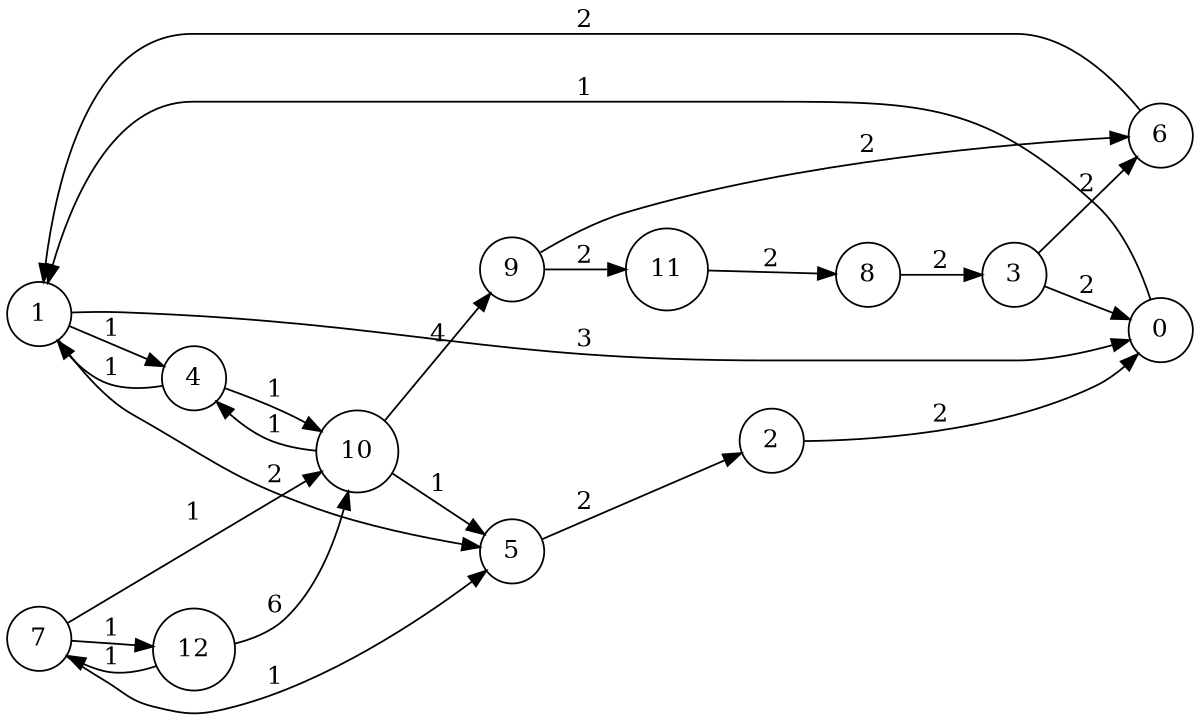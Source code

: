 digraph my_graph {
    rankdir=LR;
    size="8,5"
    node [shape = circle];
    1 -> 0 [label="3"];
    1 -> 4 [label="1"];
    1 -> 5 [label="2"];
    0 -> 1 [label="1"];
    6 -> 1 [label="2"];
    3 -> 6 [label="2"];
    3 -> 0 [label="2"];
    8 -> 3 [label="2"];
    11 -> 8 [label="2"];
    9 -> 11 [label="2"];
    9 -> 6 [label="2"];
    10 -> 9 [label="4"];
    10 -> 5 [label="1"];
    10 -> 4 [label="1"];
    12 -> 10 [label="6"];
    12 -> 7 [label="1"];
    7 -> 10 [label="1"];
    7 -> 12 [label="1"];
    7 -> 5 [label="1"];
    4 -> 10 [label="1"];
    4 -> 1 [label="1"];
    5 -> 2 [label="2"];
    2 -> 0 [label="2"];
}

